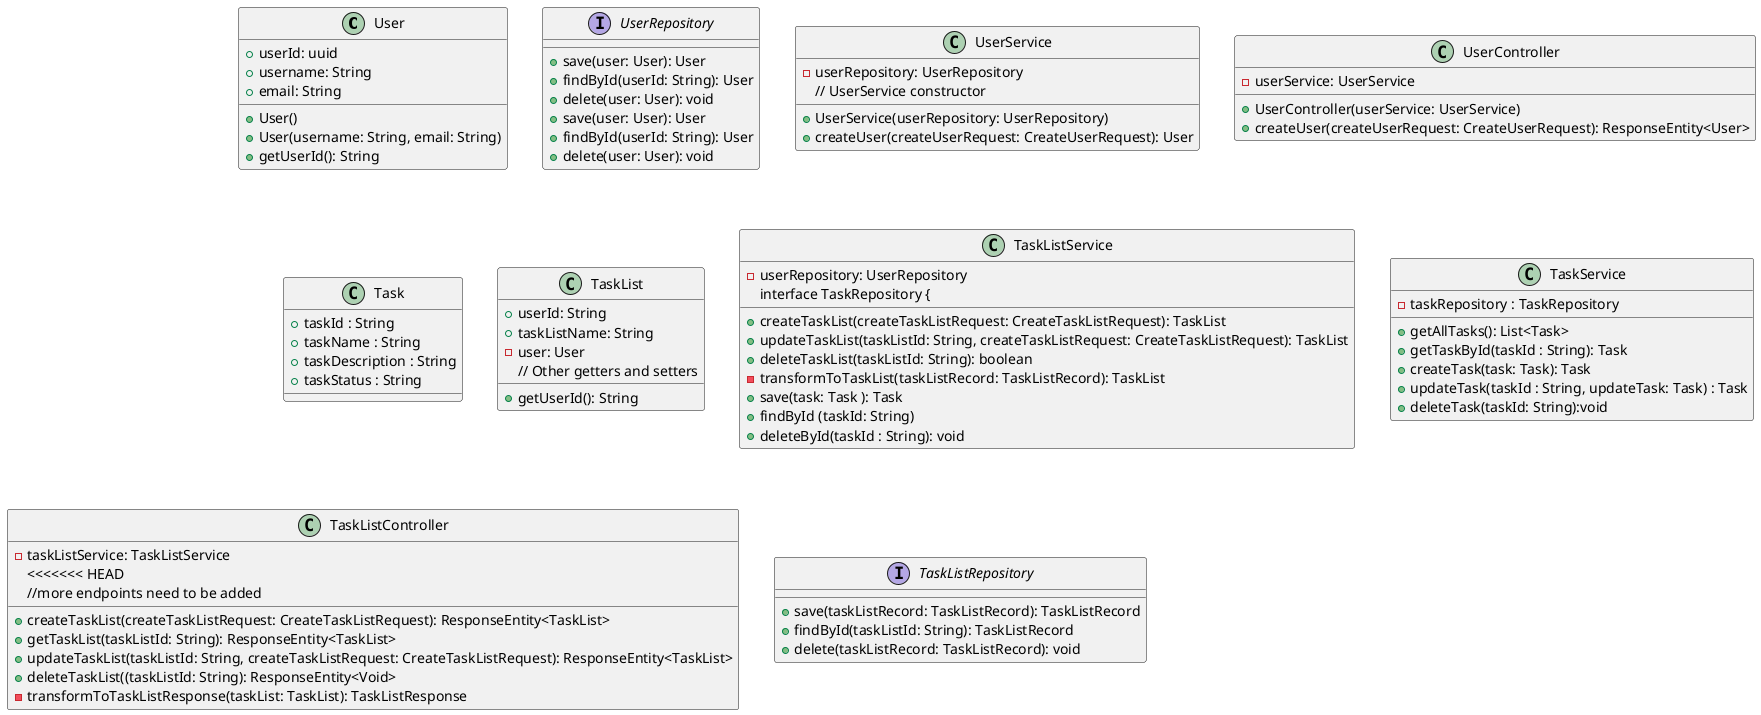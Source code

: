 @startuml

class User {
+userId: uuid
+username: String
+email: String
+User()
+User(username: String, email: String)
+getUserId(): String
}

interface UserRepository {
+save(user: User): User
+findById(userId: String): User
+delete(user: User): void
}
class UserService {
-userRepository: UserRepository
// UserService constructor
+UserService(userRepository: UserRepository)
+createUser(createUserRequest: CreateUserRequest): User
}

class UserController {
-userService: UserService
+UserController(userService: UserService)
+createUser(createUserRequest: CreateUserRequest): ResponseEntity<User>
}

class Task {
+taskId : String
+taskName : String
+taskDescription : String
+taskStatus : String
}

interface UserRepository {
+save(user: User): User
+findById(userId: String): User
+delete(user: User): void
}

class TaskList {
+userId: String
+taskListName: String
-user: User
+getUserId(): String
  // Other getters and setters
}

class TaskListService {
  -userRepository: UserRepository
  +createTaskList(createTaskListRequest: CreateTaskListRequest): TaskList
  +updateTaskList(taskListId: String, createTaskListRequest: CreateTaskListRequest): TaskList
  +deleteTaskList(taskListId: String): boolean
  -transformToTaskList(taskListRecord: TaskListRecord): TaskList
interface TaskRepository {
+save(task: Task ): Task
+findById (taskId: String)
+deleteById(taskId : String): void
}

class TaskService {
-taskRepository : TaskRepository
+getAllTasks(): List<Task>
+getTaskById(taskId : String): Task
+createTask(task: Task): Task
+updateTask(taskId : String, updateTask: Task) : Task
+deleteTask(taskId: String):void
}

class TaskListController {
-taskListService: TaskListService
+createTaskList(createTaskListRequest: CreateTaskListRequest): ResponseEntity<TaskList>
<<<<<<< HEAD
+getTaskList(taskListId: String): ResponseEntity<TaskList>
+updateTaskList(taskListId: String, createTaskListRequest: CreateTaskListRequest): ResponseEntity<TaskList>
+deleteTaskList((taskListId: String): ResponseEntity<Void>
-transformToTaskListResponse(taskList: TaskList): TaskListResponse
  //more endpoints need to be added
}

interface TaskListRepository {
+save(taskListRecord: TaskListRecord): TaskListRecord
+findById(taskListId: String): TaskListRecord
+delete(taskListRecord: TaskListRecord): void
}
@enduml
}
